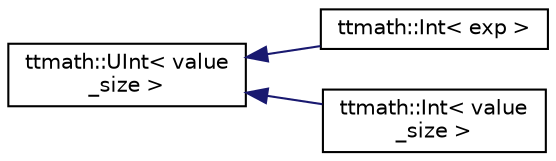 digraph "Graphical Class Hierarchy"
{
 // LATEX_PDF_SIZE
  edge [fontname="Helvetica",fontsize="10",labelfontname="Helvetica",labelfontsize="10"];
  node [fontname="Helvetica",fontsize="10",shape=record];
  rankdir="LR";
  Node0 [label="ttmath::UInt\< value\l_size \>",height=0.2,width=0.4,color="black", fillcolor="white", style="filled",URL="$classttmath_1_1_u_int.html",tooltip="UInt implements a big integer value without a sign."];
  Node0 -> Node1 [dir="back",color="midnightblue",fontsize="10",style="solid",fontname="Helvetica"];
  Node1 [label="ttmath::Int\< exp \>",height=0.2,width=0.4,color="black", fillcolor="white", style="filled",URL="$classttmath_1_1_int.html",tooltip=" "];
  Node0 -> Node2 [dir="back",color="midnightblue",fontsize="10",style="solid",fontname="Helvetica"];
  Node2 [label="ttmath::Int\< value\l_size \>",height=0.2,width=0.4,color="black", fillcolor="white", style="filled",URL="$classttmath_1_1_int.html",tooltip="Int implements a big integer value with a sign."];
}

